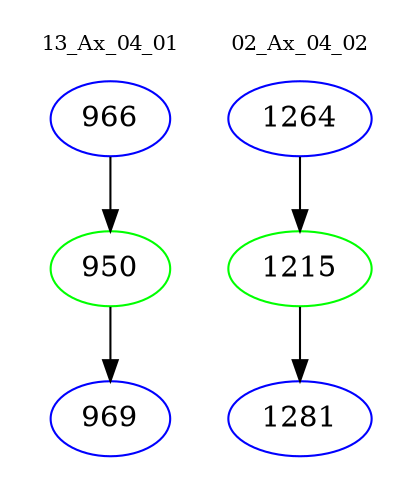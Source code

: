 digraph{
subgraph cluster_0 {
color = white
label = "13_Ax_04_01";
fontsize=10;
T0_966 [label="966", color="blue"]
T0_966 -> T0_950 [color="black"]
T0_950 [label="950", color="green"]
T0_950 -> T0_969 [color="black"]
T0_969 [label="969", color="blue"]
}
subgraph cluster_1 {
color = white
label = "02_Ax_04_02";
fontsize=10;
T1_1264 [label="1264", color="blue"]
T1_1264 -> T1_1215 [color="black"]
T1_1215 [label="1215", color="green"]
T1_1215 -> T1_1281 [color="black"]
T1_1281 [label="1281", color="blue"]
}
}
